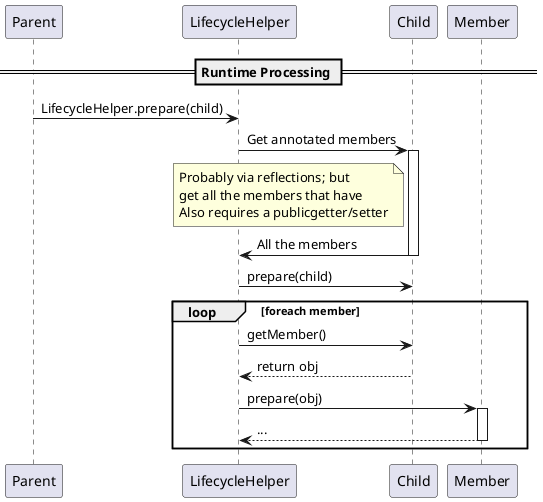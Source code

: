 @startuml "Triggered Error Handler"

participant Parent
participant LifecycleHelper
participant Child
participant Member

== Runtime Processing ==
Parent->LifecycleHelper: LifecycleHelper.prepare(child)
LifecycleHelper->Child: Get annotated members
note left of Child
 Probably via reflections; but
 get all the members that have
 'HasLifecycle' annotated;
 Also requires a publicgetter/setter
end note
activate Child
Child->LifecycleHelper: All the members
deactivate Child
LifecycleHelper->Child: prepare(child)
loop foreach member
  LifecycleHelper->Child: getMember()
  Child-->LifecycleHelper: return obj
  LifecycleHelper->Member: prepare(obj)
  activate Member
  Member-->LifecycleHelper: ...
  deactivate
end loop
@enduml
